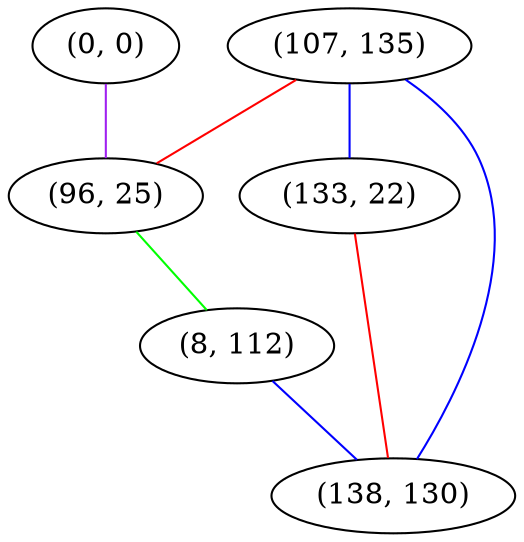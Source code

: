 graph "" {
"(107, 135)";
"(0, 0)";
"(96, 25)";
"(133, 22)";
"(8, 112)";
"(138, 130)";
"(107, 135)" -- "(96, 25)"  [color=red, key=0, weight=1];
"(107, 135)" -- "(133, 22)"  [color=blue, key=0, weight=3];
"(107, 135)" -- "(138, 130)"  [color=blue, key=0, weight=3];
"(0, 0)" -- "(96, 25)"  [color=purple, key=0, weight=4];
"(96, 25)" -- "(8, 112)"  [color=green, key=0, weight=2];
"(133, 22)" -- "(138, 130)"  [color=red, key=0, weight=1];
"(8, 112)" -- "(138, 130)"  [color=blue, key=0, weight=3];
}
